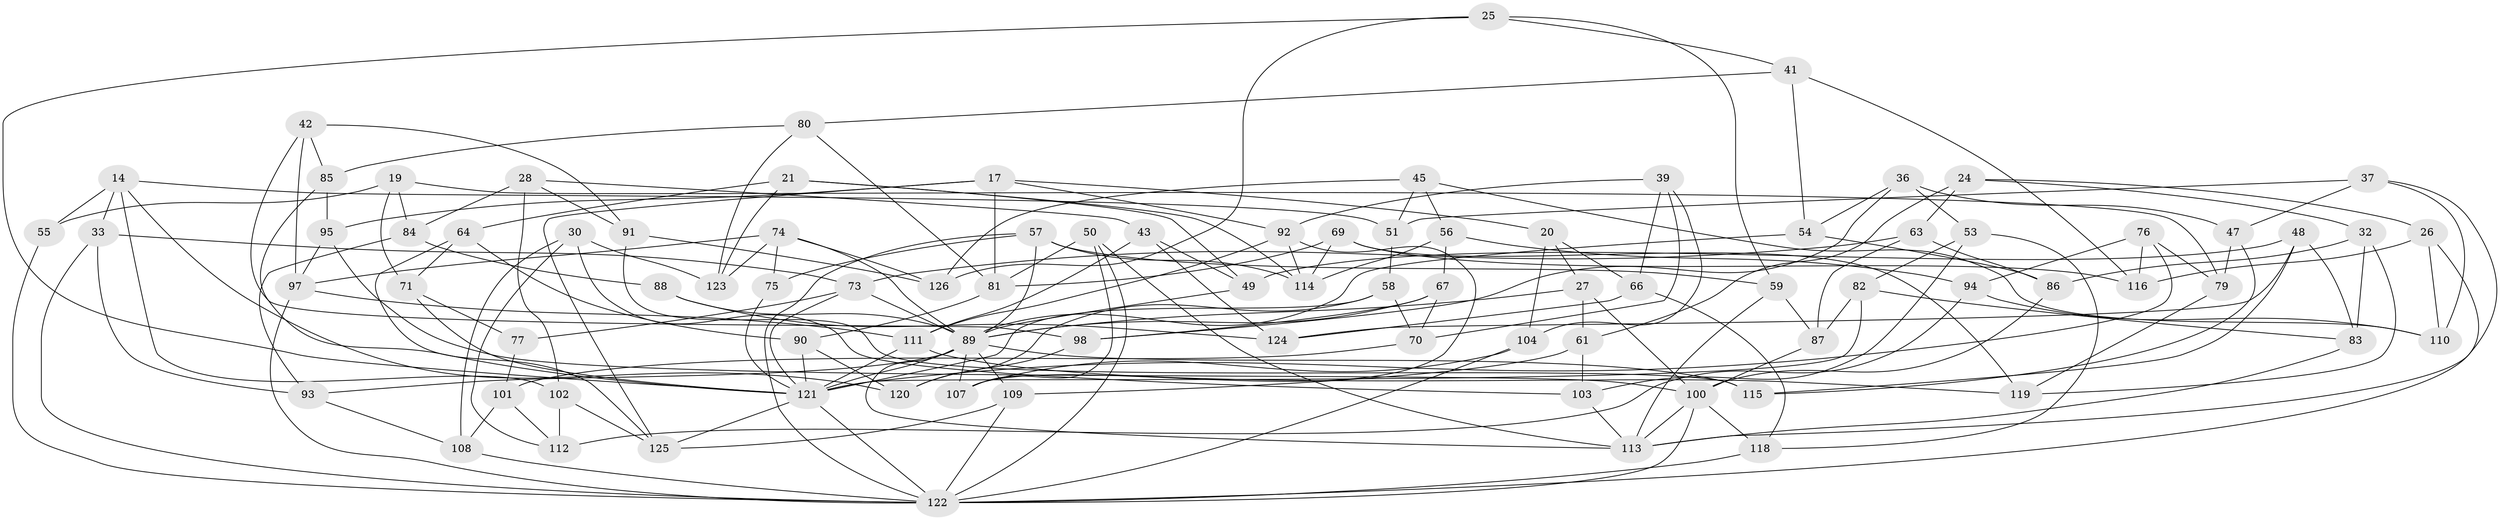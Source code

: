 // original degree distribution, {4: 1.0}
// Generated by graph-tools (version 1.1) at 2025/02/03/04/25 22:02:10]
// undirected, 88 vertices, 196 edges
graph export_dot {
graph [start="1"]
  node [color=gray90,style=filled];
  14 [super="+12"];
  17 [super="+8"];
  19;
  20;
  21;
  24;
  25;
  26;
  27;
  28;
  30;
  32;
  33;
  36;
  37;
  39;
  41;
  42;
  43;
  45;
  47;
  48;
  49;
  50;
  51;
  53;
  54;
  55;
  56;
  57 [super="+52+31"];
  58;
  59;
  61;
  63;
  64;
  66;
  67;
  69;
  70;
  71;
  73 [super="+10"];
  74 [super="+40"];
  75;
  76;
  77;
  79;
  80;
  81 [super="+29"];
  82;
  83;
  84;
  85;
  86;
  87;
  88;
  89 [super="+6+35+23+22+72"];
  90;
  91;
  92 [super="+60"];
  93;
  94;
  95;
  97 [super="+4"];
  98;
  100 [super="+99"];
  101;
  102;
  103;
  104;
  107;
  108;
  109 [super="+96"];
  110;
  111 [super="+106"];
  112;
  113 [super="+2+5"];
  114 [super="+46"];
  115;
  116;
  118;
  119;
  120;
  121 [super="+105+16+68"];
  122 [super="+1+78+117"];
  123;
  124;
  125 [super="+44"];
  126;
  14 -- 51;
  14 -- 55 [weight=2];
  14 -- 120;
  14 -- 33;
  14 -- 102;
  17 -- 81 [weight=2];
  17 -- 125;
  17 -- 92;
  17 -- 20;
  17 -- 95;
  19 -- 71;
  19 -- 79;
  19 -- 84;
  19 -- 55;
  20 -- 66;
  20 -- 104;
  20 -- 27;
  21 -- 123;
  21 -- 49;
  21 -- 64;
  21 -- 114;
  24 -- 26;
  24 -- 61;
  24 -- 63;
  24 -- 32;
  25 -- 41;
  25 -- 126;
  25 -- 121;
  25 -- 59;
  26 -- 110;
  26 -- 116;
  26 -- 122;
  27 -- 61;
  27 -- 89;
  27 -- 100;
  28 -- 43;
  28 -- 102;
  28 -- 91;
  28 -- 84;
  30 -- 123;
  30 -- 108;
  30 -- 112;
  30 -- 103;
  32 -- 86;
  32 -- 83;
  32 -- 119;
  33 -- 93;
  33 -- 73;
  33 -- 122;
  36 -- 98;
  36 -- 53;
  36 -- 47;
  36 -- 54;
  37 -- 113;
  37 -- 110;
  37 -- 51;
  37 -- 47;
  39 -- 70;
  39 -- 66;
  39 -- 104;
  39 -- 92;
  41 -- 116;
  41 -- 54;
  41 -- 80;
  42 -- 97;
  42 -- 98;
  42 -- 91;
  42 -- 85;
  43 -- 124;
  43 -- 49;
  43 -- 111;
  45 -- 126;
  45 -- 56;
  45 -- 110;
  45 -- 51;
  47 -- 79;
  47 -- 115;
  48 -- 115;
  48 -- 49;
  48 -- 124;
  48 -- 83;
  49 -- 89;
  50 -- 107;
  50 -- 113;
  50 -- 81;
  50 -- 122;
  51 -- 58;
  53 -- 103;
  53 -- 82;
  53 -- 118;
  54 -- 86;
  54 -- 89;
  55 -- 122;
  56 -- 94;
  56 -- 114;
  56 -- 67;
  57 -- 59;
  57 -- 122 [weight=2];
  57 -- 89 [weight=2];
  57 -- 114 [weight=2];
  57 -- 75;
  58 -- 70;
  58 -- 120;
  58 -- 121;
  59 -- 87;
  59 -- 113;
  61 -- 103;
  61 -- 109;
  63 -- 86;
  63 -- 87;
  63 -- 73;
  64 -- 90;
  64 -- 71;
  64 -- 125;
  66 -- 118;
  66 -- 124;
  67 -- 98;
  67 -- 70;
  67 -- 89;
  69 -- 116;
  69 -- 119;
  69 -- 81;
  69 -- 114;
  70 -- 101;
  71 -- 77;
  71 -- 121;
  73 -- 121;
  73 -- 77 [weight=2];
  73 -- 89;
  74 -- 75 [weight=2];
  74 -- 123;
  74 -- 126;
  74 -- 97;
  74 -- 89;
  75 -- 121;
  76 -- 94;
  76 -- 116;
  76 -- 79;
  76 -- 121;
  77 -- 101;
  79 -- 119;
  80 -- 123;
  80 -- 81;
  80 -- 85;
  81 -- 90;
  82 -- 83;
  82 -- 87;
  82 -- 121;
  83 -- 113;
  84 -- 88;
  84 -- 93;
  85 -- 95;
  85 -- 121;
  86 -- 100;
  87 -- 100;
  88 -- 124;
  88 -- 89 [weight=2];
  89 -- 115;
  89 -- 109 [weight=4];
  89 -- 107;
  89 -- 93;
  89 -- 113;
  89 -- 121 [weight=2];
  90 -- 120;
  90 -- 121;
  91 -- 126;
  91 -- 115;
  92 -- 107;
  92 -- 111 [weight=2];
  92 -- 114;
  93 -- 108;
  94 -- 110;
  94 -- 112;
  95 -- 100;
  95 -- 97;
  97 -- 122;
  97 -- 111 [weight=2];
  98 -- 120;
  100 -- 113 [weight=2];
  100 -- 118;
  100 -- 122;
  101 -- 112;
  101 -- 108;
  102 -- 112;
  102 -- 125;
  103 -- 113;
  104 -- 107;
  104 -- 122;
  108 -- 122;
  109 -- 122 [weight=2];
  109 -- 125;
  111 -- 119;
  111 -- 121 [weight=2];
  118 -- 122;
  121 -- 122;
  121 -- 125 [weight=2];
}
